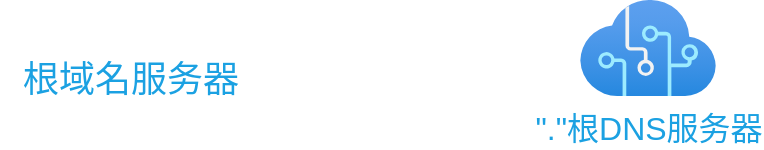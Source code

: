 <mxfile version="20.5.3" type="github">
  <diagram id="eCHaqAdTofoHEWZYrXQT" name="第 1 页">
    <mxGraphModel dx="1422" dy="754" grid="1" gridSize="10" guides="1" tooltips="1" connect="1" arrows="1" fold="1" page="1" pageScale="1" pageWidth="827" pageHeight="1169" math="0" shadow="0">
      <root>
        <mxCell id="0" />
        <mxCell id="1" parent="0" />
        <mxCell id="GeqgyGRexY3p-APIAECZ-1" value="&lt;font color=&quot;#1ba1e2&quot; style=&quot;font-size: 16px;&quot;&gt;&quot;.&quot;根DNS服务器&lt;/font&gt;" style="aspect=fixed;html=1;points=[];align=center;image;fontSize=12;image=img/lib/azure2/ai_machine_learning/Cognitive_Services.svg;" vertex="1" parent="1">
          <mxGeometry x="370" y="60" width="68" height="48" as="geometry" />
        </mxCell>
        <mxCell id="GeqgyGRexY3p-APIAECZ-2" value="&lt;font style=&quot;font-size: 18px;&quot;&gt;根域名服务器&lt;/font&gt;" style="text;html=1;resizable=0;autosize=1;align=center;verticalAlign=middle;points=[];fillColor=none;strokeColor=none;rounded=0;fontColor=#1BA1E2;" vertex="1" parent="1">
          <mxGeometry x="80" y="80" width="130" height="40" as="geometry" />
        </mxCell>
      </root>
    </mxGraphModel>
  </diagram>
</mxfile>

